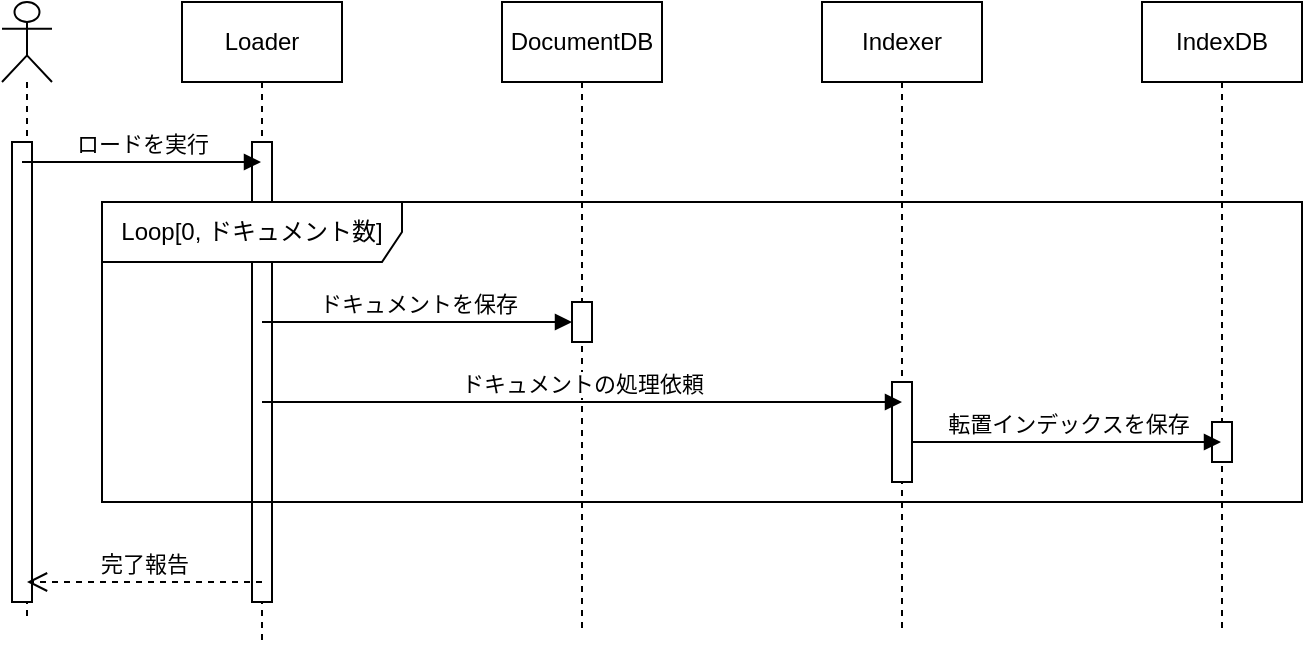 <mxfile version="12.2.9" type="device" pages="1"><diagram id="_omxQlnq_BMtoc1BA6rx" name="Page-1"><mxGraphModel dx="1085" dy="591" grid="1" gridSize="10" guides="1" tooltips="1" connect="1" arrows="1" fold="1" page="1" pageScale="1" pageWidth="850" pageHeight="1100" math="0" shadow="0"><root><mxCell id="0"/><mxCell id="1" parent="0"/><mxCell id="RRBL2qqNY8RBfDUYNXBn-1" value="" style="shape=umlLifeline;participant=umlActor;perimeter=lifelinePerimeter;whiteSpace=wrap;html=1;container=1;collapsible=0;recursiveResize=0;verticalAlign=top;spacingTop=36;labelBackgroundColor=#ffffff;outlineConnect=0;" vertex="1" parent="1"><mxGeometry x="70" y="40" width="25" height="310" as="geometry"/></mxCell><mxCell id="RRBL2qqNY8RBfDUYNXBn-6" value="" style="html=1;points=[];perimeter=orthogonalPerimeter;" vertex="1" parent="RRBL2qqNY8RBfDUYNXBn-1"><mxGeometry x="5" y="70" width="10" height="230" as="geometry"/></mxCell><mxCell id="RRBL2qqNY8RBfDUYNXBn-2" value="Loader" style="shape=umlLifeline;perimeter=lifelinePerimeter;whiteSpace=wrap;html=1;container=1;collapsible=0;recursiveResize=0;outlineConnect=0;" vertex="1" parent="1"><mxGeometry x="160" y="40" width="80" height="320" as="geometry"/></mxCell><mxCell id="RRBL2qqNY8RBfDUYNXBn-11" value="" style="html=1;points=[];perimeter=orthogonalPerimeter;" vertex="1" parent="RRBL2qqNY8RBfDUYNXBn-2"><mxGeometry x="35" y="70" width="10" height="230" as="geometry"/></mxCell><mxCell id="RRBL2qqNY8RBfDUYNXBn-3" value="DocumentDB" style="shape=umlLifeline;perimeter=lifelinePerimeter;whiteSpace=wrap;html=1;container=1;collapsible=0;recursiveResize=0;outlineConnect=0;" vertex="1" parent="1"><mxGeometry x="320" y="40" width="80" height="315" as="geometry"/></mxCell><mxCell id="RRBL2qqNY8RBfDUYNXBn-15" value="" style="html=1;points=[];perimeter=orthogonalPerimeter;" vertex="1" parent="RRBL2qqNY8RBfDUYNXBn-3"><mxGeometry x="35" y="150" width="10" height="20" as="geometry"/></mxCell><mxCell id="RRBL2qqNY8RBfDUYNXBn-4" value="Indexer" style="shape=umlLifeline;perimeter=lifelinePerimeter;whiteSpace=wrap;html=1;container=1;collapsible=0;recursiveResize=0;outlineConnect=0;" vertex="1" parent="1"><mxGeometry x="480" y="40" width="80" height="315" as="geometry"/></mxCell><mxCell id="RRBL2qqNY8RBfDUYNXBn-16" value="" style="html=1;points=[];perimeter=orthogonalPerimeter;" vertex="1" parent="RRBL2qqNY8RBfDUYNXBn-4"><mxGeometry x="35" y="190" width="10" height="50" as="geometry"/></mxCell><mxCell id="RRBL2qqNY8RBfDUYNXBn-5" value="IndexDB" style="shape=umlLifeline;perimeter=lifelinePerimeter;whiteSpace=wrap;html=1;container=1;collapsible=0;recursiveResize=0;outlineConnect=0;" vertex="1" parent="1"><mxGeometry x="640" y="40" width="80" height="315" as="geometry"/></mxCell><mxCell id="RRBL2qqNY8RBfDUYNXBn-19" value="" style="html=1;points=[];perimeter=orthogonalPerimeter;" vertex="1" parent="RRBL2qqNY8RBfDUYNXBn-5"><mxGeometry x="35" y="210" width="10" height="20" as="geometry"/></mxCell><mxCell id="RRBL2qqNY8RBfDUYNXBn-10" value="ロードを実行" style="html=1;verticalAlign=bottom;endArrow=block;" edge="1" parent="1" target="RRBL2qqNY8RBfDUYNXBn-2"><mxGeometry width="80" relative="1" as="geometry"><mxPoint x="80" y="120" as="sourcePoint"/><mxPoint x="160" y="120" as="targetPoint"/></mxGeometry></mxCell><mxCell id="RRBL2qqNY8RBfDUYNXBn-13" value="ドキュメントを保存" style="html=1;verticalAlign=bottom;endArrow=block;" edge="1" parent="1" target="RRBL2qqNY8RBfDUYNXBn-15"><mxGeometry width="80" relative="1" as="geometry"><mxPoint x="200" y="200" as="sourcePoint"/><mxPoint x="319.5" y="180" as="targetPoint"/></mxGeometry></mxCell><mxCell id="RRBL2qqNY8RBfDUYNXBn-17" value="ドキュメントの処理依頼" style="html=1;verticalAlign=bottom;endArrow=block;" edge="1" parent="1"><mxGeometry width="80" relative="1" as="geometry"><mxPoint x="200" y="240" as="sourcePoint"/><mxPoint x="520" y="240" as="targetPoint"/><Array as="points"><mxPoint x="400" y="240"/></Array></mxGeometry></mxCell><mxCell id="RRBL2qqNY8RBfDUYNXBn-18" value="転置インデックスを保存" style="html=1;verticalAlign=bottom;endArrow=block;" edge="1" parent="1" source="RRBL2qqNY8RBfDUYNXBn-16" target="RRBL2qqNY8RBfDUYNXBn-5"><mxGeometry width="80" relative="1" as="geometry"><mxPoint x="520" y="280" as="sourcePoint"/><mxPoint x="835" y="280" as="targetPoint"/><Array as="points"><mxPoint x="570" y="260"/></Array></mxGeometry></mxCell><mxCell id="RRBL2qqNY8RBfDUYNXBn-21" value="Loop[0, ドキュメント数]" style="shape=umlFrame;whiteSpace=wrap;html=1;width=150;height=30;" vertex="1" parent="1"><mxGeometry x="120" y="140" width="600" height="150" as="geometry"/></mxCell><mxCell id="RRBL2qqNY8RBfDUYNXBn-29" value="完了報告" style="html=1;verticalAlign=bottom;endArrow=open;dashed=1;endSize=8;" edge="1" parent="1"><mxGeometry relative="1" as="geometry"><mxPoint x="200" y="330" as="sourcePoint"/><mxPoint x="82.5" y="330" as="targetPoint"/></mxGeometry></mxCell></root></mxGraphModel></diagram></mxfile>